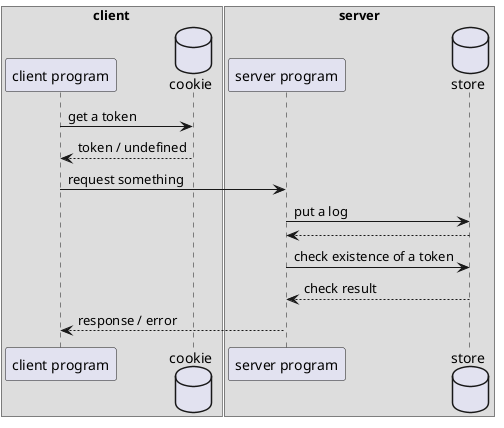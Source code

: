 @startuml verify-a-token

box client
    participant "client program" as client
    database cookie
end box

box server
    participant "server program" as server
    database store
end box

client -> cookie : get a token
cookie --> client : token / undefined
client -> server : request something
server -> store : put a log
store --> server
server -> store : check existence of a token
store --> server : check result
server --> client : response / error

@enduml
